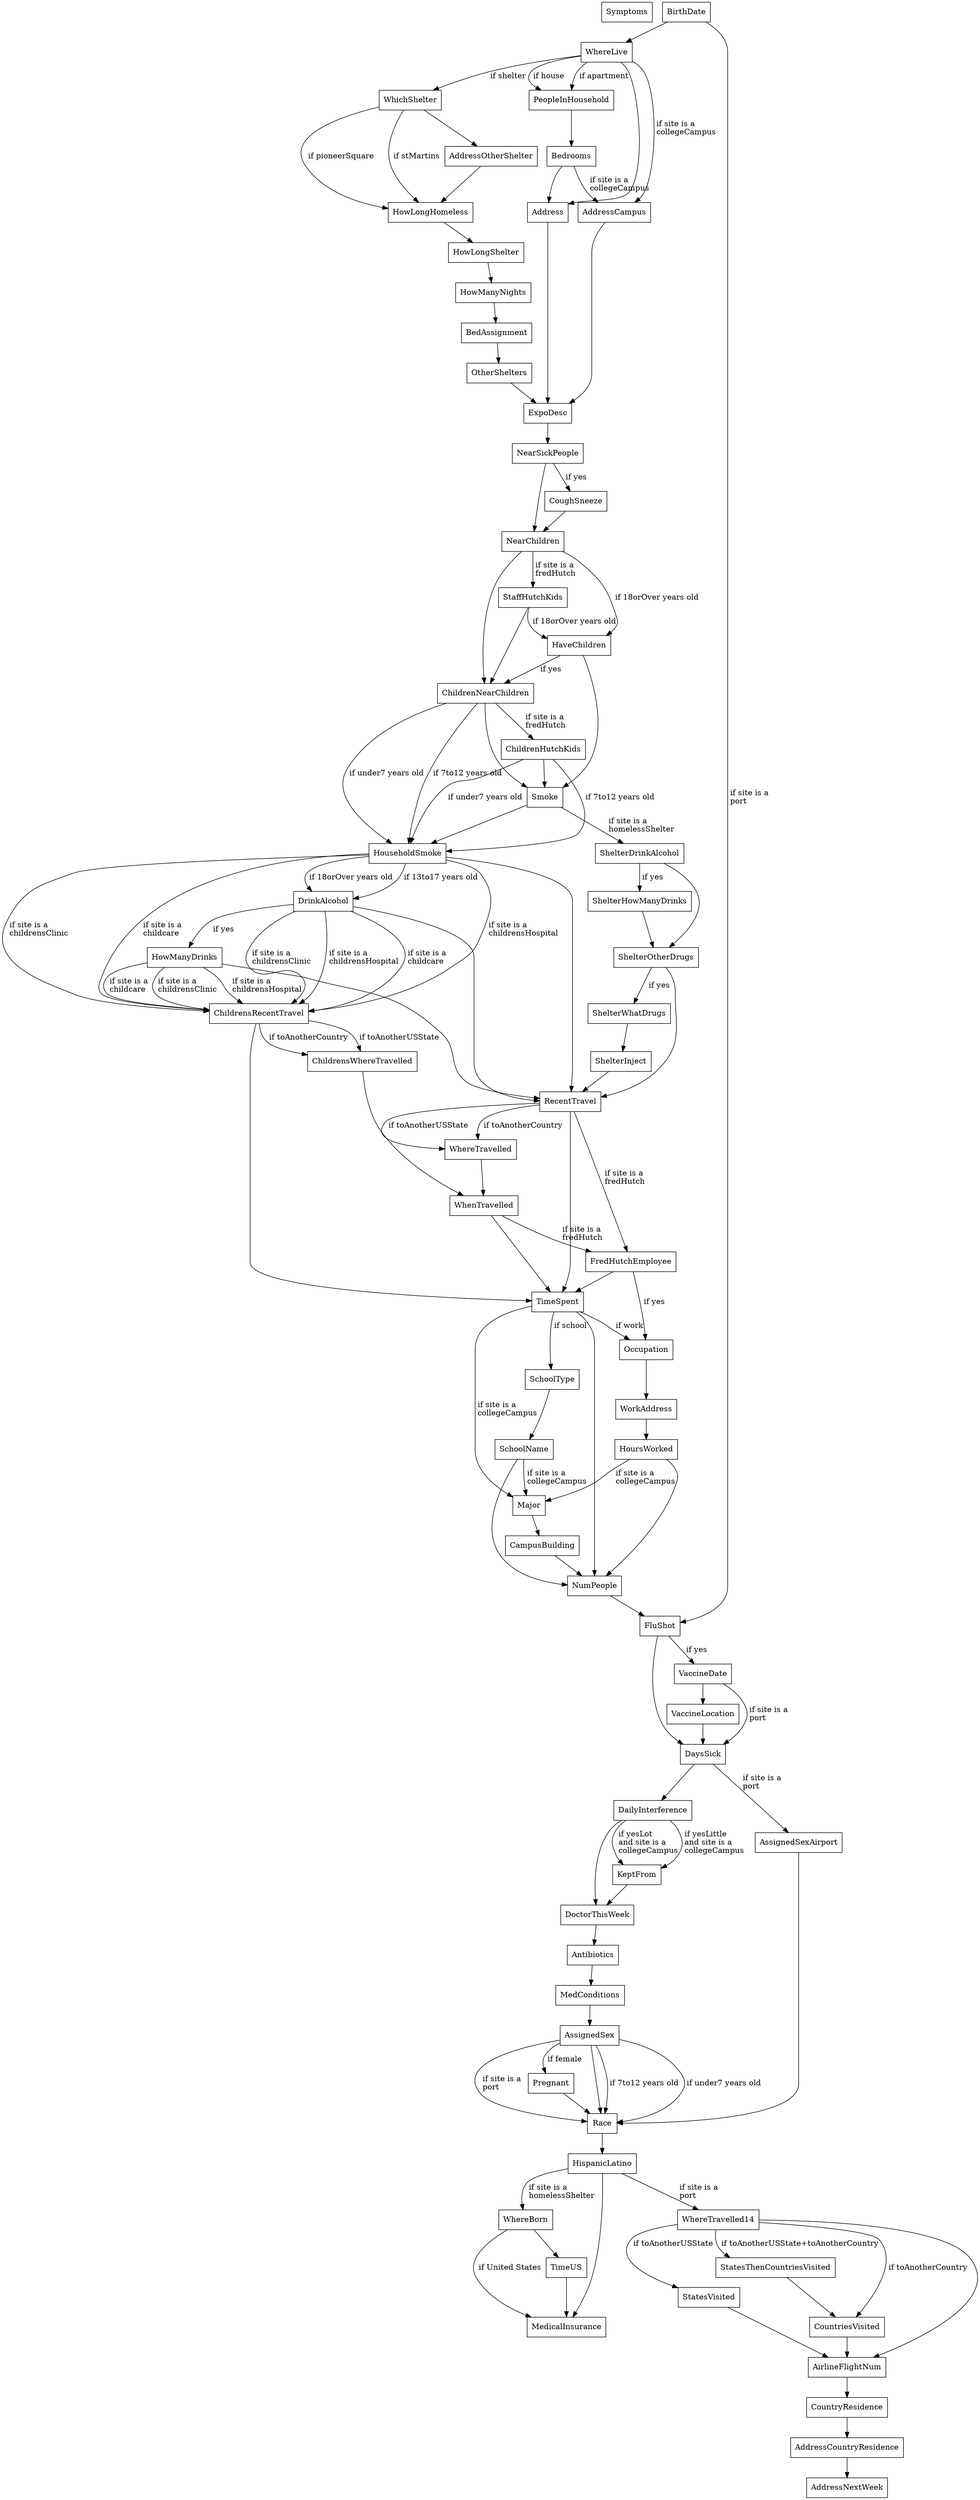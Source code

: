 digraph {
  node [shape=box];

  Symptoms;

  BirthDate;
  BirthDate -> WhereLive;
  BirthDate -> FluShot [label=" if site is a \l port\l"];

  WhereLive;
  WhereLive -> Address;
  WhereLive -> PeopleInHousehold [label=" if house\l"];
  WhereLive -> PeopleInHousehold [label=" if apartment\l"];
  WhereLive -> WhichShelter [label=" if shelter\l"];
  WhereLive -> AddressCampus [label=" if site is a \l collegeCampus\l"];

  PeopleInHousehold;
  PeopleInHousehold -> Bedrooms;

  Bedrooms;
  Bedrooms -> Address;
  Bedrooms -> AddressCampus [label=" if site is a \l collegeCampus\l"];

  WhichShelter;
  WhichShelter -> AddressOtherShelter;
  WhichShelter -> HowLongHomeless [label=" if pioneerSquare\l"];
  WhichShelter -> HowLongHomeless [label=" if stMartins\l"];

  AddressOtherShelter;
  AddressOtherShelter -> HowLongHomeless;

  HowLongHomeless;
  HowLongHomeless -> HowLongShelter;

  HowLongShelter;
  HowLongShelter -> HowManyNights;

  HowManyNights;
  HowManyNights -> BedAssignment;

  BedAssignment;
  BedAssignment -> OtherShelters;

  OtherShelters;
  OtherShelters -> ExpoDesc;

  Address;
  Address -> ExpoDesc;

  AddressCampus;
  AddressCampus -> ExpoDesc;

  ExpoDesc;
  ExpoDesc -> NearSickPeople;

  NearSickPeople;
  NearSickPeople -> NearChildren;
  NearSickPeople -> CoughSneeze [label=" if yes\l"];

  CoughSneeze;
  CoughSneeze -> NearChildren;

  NearChildren;
  NearChildren -> ChildrenNearChildren;
  NearChildren -> StaffHutchKids [label=" if site is a \l fredHutch\l"];
  NearChildren -> HaveChildren [label=" if 18orOver years old\l"];

  StaffHutchKids;
  StaffHutchKids -> ChildrenNearChildren;
  StaffHutchKids -> HaveChildren [label=" if 18orOver years old\l"];

  HaveChildren;
  HaveChildren -> Smoke;
  HaveChildren -> ChildrenNearChildren [label=" if yes\l"];

  ChildrenNearChildren;
  ChildrenNearChildren -> Smoke;
  ChildrenNearChildren -> ChildrenHutchKids [label=" if site is a \l fredHutch\l"];
  ChildrenNearChildren -> HouseholdSmoke [label=" if 7to12 years old\l"];
  ChildrenNearChildren -> HouseholdSmoke [label=" if under7 years old\l"];

  ChildrenHutchKids;
  ChildrenHutchKids -> Smoke;
  ChildrenHutchKids -> HouseholdSmoke [label=" if 7to12 years old\l"];
  ChildrenHutchKids -> HouseholdSmoke [label=" if under7 years old\l"];

  Smoke;
  Smoke -> HouseholdSmoke;
  Smoke -> ShelterDrinkAlcohol [label=" if site is a \l homelessShelter\l"];

  HouseholdSmoke;
  HouseholdSmoke -> RecentTravel;
  HouseholdSmoke -> DrinkAlcohol [label=" if 13to17 years old\l"];
  HouseholdSmoke -> DrinkAlcohol [label=" if 18orOver years old\l"];
  HouseholdSmoke -> ChildrensRecentTravel [label=" if site is a \l childrensClinic\l"];
  HouseholdSmoke -> ChildrensRecentTravel [label=" if site is a \l childrensHospital\l"];
  HouseholdSmoke -> ChildrensRecentTravel [label=" if site is a \l childcare\l"];

  ShelterDrinkAlcohol;
  ShelterDrinkAlcohol -> ShelterOtherDrugs;
  ShelterDrinkAlcohol -> ShelterHowManyDrinks [label=" if yes\l"];

  ShelterHowManyDrinks;
  ShelterHowManyDrinks -> ShelterOtherDrugs;

  ShelterOtherDrugs;
  ShelterOtherDrugs -> RecentTravel;
  ShelterOtherDrugs -> ShelterWhatDrugs [label=" if yes\l"];

  ShelterWhatDrugs;
  ShelterWhatDrugs -> ShelterInject;

  ShelterInject;
  ShelterInject -> RecentTravel;

  DrinkAlcohol;
  DrinkAlcohol -> RecentTravel;
  DrinkAlcohol -> HowManyDrinks [label=" if yes\l"];
  DrinkAlcohol -> ChildrensRecentTravel [label=" if site is a \l childrensClinic\l"];
  DrinkAlcohol -> ChildrensRecentTravel [label=" if site is a \l childrensHospital\l"];
  DrinkAlcohol -> ChildrensRecentTravel [label=" if site is a \l childcare\l"];

  HowManyDrinks;
  HowManyDrinks -> RecentTravel;
  HowManyDrinks -> ChildrensRecentTravel [label=" if site is a \l childrensClinic\l"];
  HowManyDrinks -> ChildrensRecentTravel [label=" if site is a \l childrensHospital\l"];
  HowManyDrinks -> ChildrensRecentTravel [label=" if site is a \l childcare\l"];

  RecentTravel;
  RecentTravel -> TimeSpent;
  RecentTravel -> WhereTravelled [label=" if toAnotherUSState\l"];
  RecentTravel -> WhereTravelled [label=" if toAnotherCountry\l"];
  RecentTravel -> FredHutchEmployee [label=" if site is a \l fredHutch\l"];

  WhereTravelled;
  WhereTravelled -> WhenTravelled;

  WhenTravelled;
  WhenTravelled -> TimeSpent;
  WhenTravelled -> FredHutchEmployee [label=" if site is a \l fredHutch\l"];

  ChildrensRecentTravel;
  ChildrensRecentTravel -> TimeSpent;
  ChildrensRecentTravel -> ChildrensWhereTravelled [label=" if toAnotherUSState\l"];
  ChildrensRecentTravel -> ChildrensWhereTravelled [label=" if toAnotherCountry\l"];

  ChildrensWhereTravelled;
  ChildrensWhereTravelled -> WhenTravelled;

  FredHutchEmployee;
  FredHutchEmployee -> TimeSpent;
  FredHutchEmployee -> Occupation [label=" if yes\l"];

  TimeSpent;
  TimeSpent -> NumPeople;
  TimeSpent -> Occupation [label=" if work\l"];
  TimeSpent -> SchoolType [label=" if school\l"];
  TimeSpent -> Major [label=" if site is a \l collegeCampus\l"];

  Occupation;
  Occupation -> WorkAddress;

  WorkAddress;
  WorkAddress -> HoursWorked;

  HoursWorked;
  HoursWorked -> NumPeople;
  HoursWorked -> Major [label=" if site is a \l collegeCampus\l"];

  SchoolType;
  SchoolType -> SchoolName;

  SchoolName;
  SchoolName -> NumPeople;
  SchoolName -> Major [label=" if site is a \l collegeCampus\l"];

  Major;
  Major -> CampusBuilding;

  CampusBuilding;
  CampusBuilding -> NumPeople;

  NumPeople;
  NumPeople -> FluShot;

  FluShot;
  FluShot -> DaysSick;
  FluShot -> VaccineDate [label=" if yes\l"];

  VaccineDate;
  VaccineDate -> VaccineLocation;
  VaccineDate -> DaysSick [label=" if site is a \l port\l"];

  VaccineLocation;
  VaccineLocation -> DaysSick;

  DaysSick;
  DaysSick -> DailyInterference;
  DaysSick -> AssignedSexAirport [label=" if site is a \l port\l"];

  DailyInterference;
  DailyInterference -> DoctorThisWeek;
  DailyInterference -> KeptFrom [label=" if yesLot \l and site is a \l collegeCampus\l"];
  DailyInterference -> KeptFrom [label=" if yesLittle \l and site is a \l collegeCampus\l"];

  KeptFrom;
  KeptFrom -> DoctorThisWeek;

  DoctorThisWeek;
  DoctorThisWeek -> Antibiotics;

  Antibiotics;
  Antibiotics -> MedConditions;

  MedConditions;
  MedConditions -> AssignedSex;

  AssignedSex;
  AssignedSex -> Race;
  AssignedSex -> Race [label=" if 7to12 years old\l"];
  AssignedSex -> Race [label=" if under7 years old\l"];
  AssignedSex -> Pregnant [label=" if female\l"];
  AssignedSex -> Race [label=" if site is a \l port\l"];

  AssignedSexAirport;
  AssignedSexAirport -> Race;

  Pregnant;
  Pregnant -> Race;

  Race;
  Race -> HispanicLatino;

  HispanicLatino;
  HispanicLatino -> MedicalInsurance;
  HispanicLatino -> WhereBorn [label=" if site is a \l homelessShelter\l"];
  HispanicLatino -> WhereTravelled14 [label=" if site is a \l port\l"];

  WhereBorn;
  WhereBorn -> TimeUS;
  WhereBorn -> MedicalInsurance [label=" if United States\l"];

  TimeUS;
  TimeUS -> MedicalInsurance;

  MedicalInsurance;

  WhereTravelled14;
  WhereTravelled14 -> AirlineFlightNum;
  WhereTravelled14 -> StatesThenCountriesVisited [label=" if toAnotherUSState+toAnotherCountry\l"];
  WhereTravelled14 -> StatesVisited [label=" if toAnotherUSState\l"];
  WhereTravelled14 -> CountriesVisited [label=" if toAnotherCountry\l"];

  StatesVisited;
  StatesVisited -> AirlineFlightNum;

  StatesThenCountriesVisited;
  StatesThenCountriesVisited -> CountriesVisited;

  CountriesVisited;
  CountriesVisited -> AirlineFlightNum;

  AirlineFlightNum;
  AirlineFlightNum -> CountryResidence;

  CountryResidence;
  CountryResidence -> AddressCountryResidence;

  AddressCountryResidence;
  AddressCountryResidence -> AddressNextWeek;

  AddressNextWeek;

}
